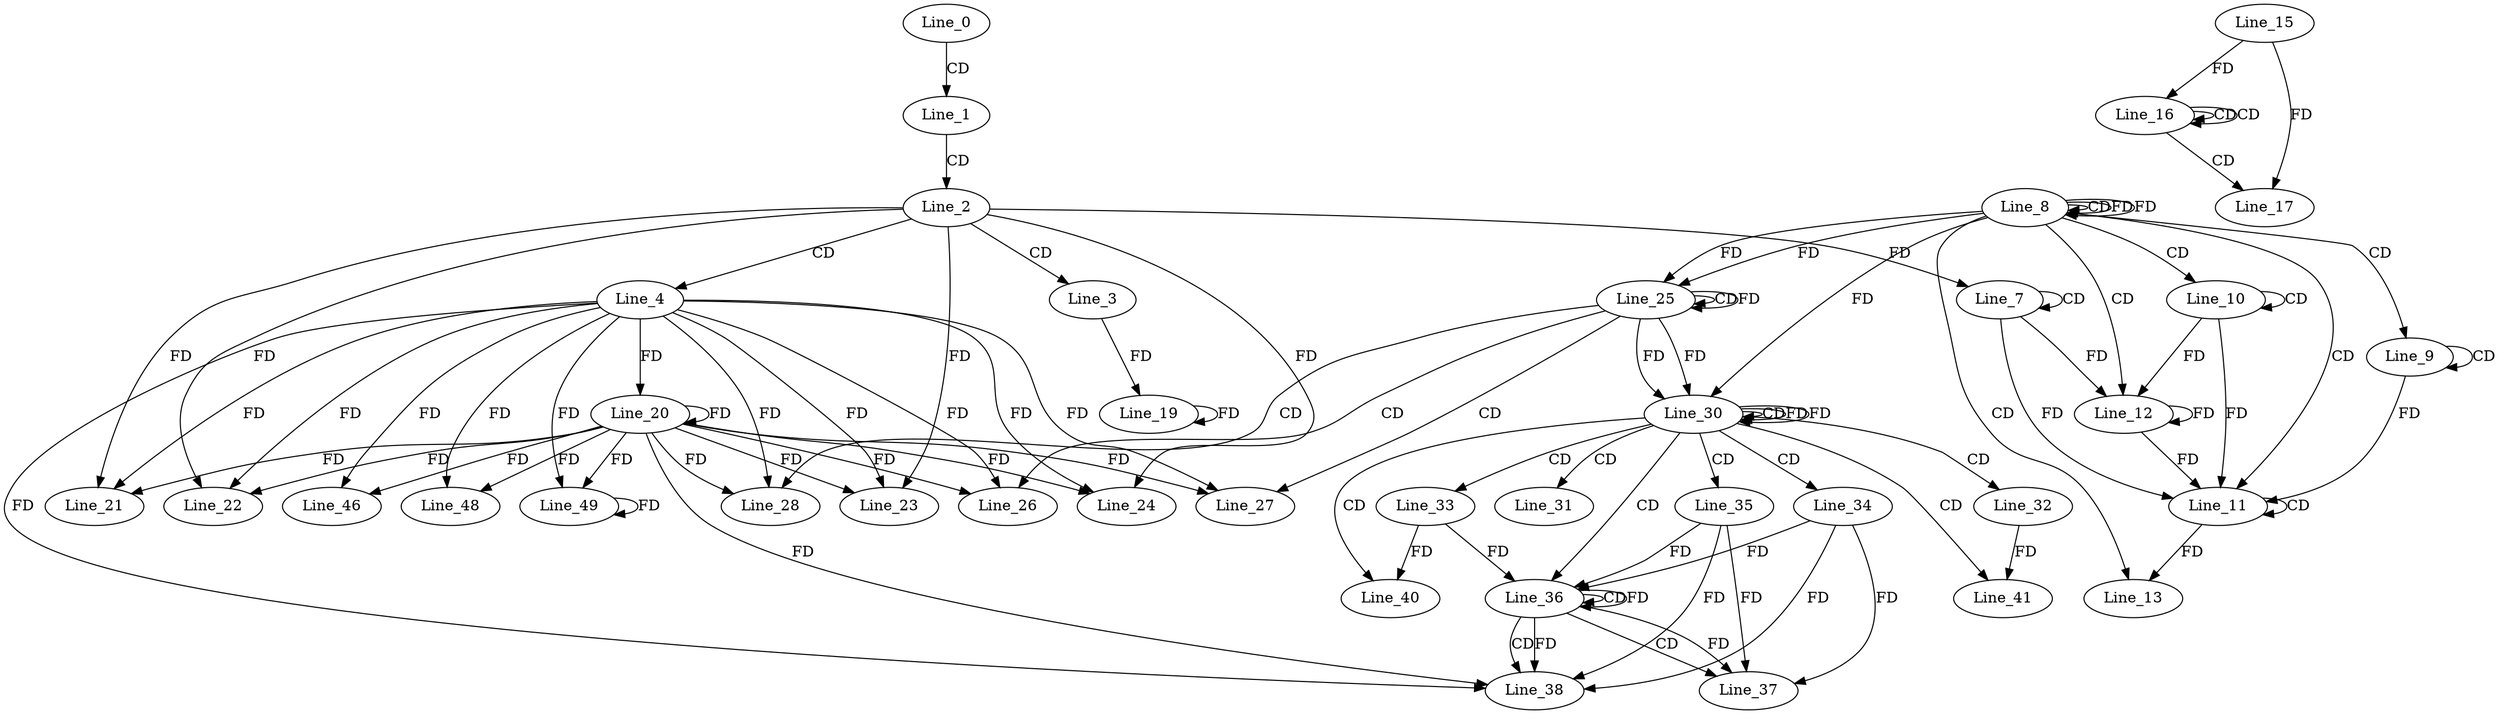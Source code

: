 digraph G {
  Line_0;
  Line_1;
  Line_2;
  Line_3;
  Line_4;
  Line_7;
  Line_7;
  Line_8;
  Line_8;
  Line_8;
  Line_9;
  Line_9;
  Line_10;
  Line_10;
  Line_11;
  Line_11;
  Line_12;
  Line_12;
  Line_13;
  Line_16;
  Line_16;
  Line_16;
  Line_15;
  Line_17;
  Line_19;
  Line_20;
  Line_21;
  Line_21;
  Line_22;
  Line_22;
  Line_23;
  Line_23;
  Line_24;
  Line_24;
  Line_25;
  Line_25;
  Line_25;
  Line_26;
  Line_27;
  Line_28;
  Line_30;
  Line_30;
  Line_30;
  Line_31;
  Line_32;
  Line_33;
  Line_34;
  Line_35;
  Line_36;
  Line_36;
  Line_36;
  Line_37;
  Line_38;
  Line_40;
  Line_41;
  Line_46;
  Line_48;
  Line_49;
  Line_0 -> Line_1 [ label="CD" ];
  Line_1 -> Line_2 [ label="CD" ];
  Line_2 -> Line_3 [ label="CD" ];
  Line_2 -> Line_4 [ label="CD" ];
  Line_7 -> Line_7 [ label="CD" ];
  Line_2 -> Line_7 [ label="FD" ];
  Line_8 -> Line_8 [ label="CD" ];
  Line_8 -> Line_8 [ label="FD" ];
  Line_8 -> Line_9 [ label="CD" ];
  Line_9 -> Line_9 [ label="CD" ];
  Line_8 -> Line_10 [ label="CD" ];
  Line_10 -> Line_10 [ label="CD" ];
  Line_8 -> Line_11 [ label="CD" ];
  Line_11 -> Line_11 [ label="CD" ];
  Line_9 -> Line_11 [ label="FD" ];
  Line_10 -> Line_11 [ label="FD" ];
  Line_7 -> Line_11 [ label="FD" ];
  Line_8 -> Line_12 [ label="CD" ];
  Line_12 -> Line_12 [ label="FD" ];
  Line_7 -> Line_12 [ label="FD" ];
  Line_10 -> Line_12 [ label="FD" ];
  Line_8 -> Line_13 [ label="CD" ];
  Line_11 -> Line_13 [ label="FD" ];
  Line_16 -> Line_16 [ label="CD" ];
  Line_16 -> Line_16 [ label="CD" ];
  Line_15 -> Line_16 [ label="FD" ];
  Line_16 -> Line_17 [ label="CD" ];
  Line_15 -> Line_17 [ label="FD" ];
  Line_3 -> Line_19 [ label="FD" ];
  Line_19 -> Line_19 [ label="FD" ];
  Line_4 -> Line_20 [ label="FD" ];
  Line_20 -> Line_20 [ label="FD" ];
  Line_4 -> Line_21 [ label="FD" ];
  Line_20 -> Line_21 [ label="FD" ];
  Line_2 -> Line_21 [ label="FD" ];
  Line_4 -> Line_22 [ label="FD" ];
  Line_20 -> Line_22 [ label="FD" ];
  Line_2 -> Line_22 [ label="FD" ];
  Line_4 -> Line_23 [ label="FD" ];
  Line_20 -> Line_23 [ label="FD" ];
  Line_2 -> Line_23 [ label="FD" ];
  Line_4 -> Line_24 [ label="FD" ];
  Line_20 -> Line_24 [ label="FD" ];
  Line_2 -> Line_24 [ label="FD" ];
  Line_8 -> Line_25 [ label="FD" ];
  Line_25 -> Line_25 [ label="CD" ];
  Line_25 -> Line_25 [ label="FD" ];
  Line_8 -> Line_25 [ label="FD" ];
  Line_25 -> Line_26 [ label="CD" ];
  Line_4 -> Line_26 [ label="FD" ];
  Line_20 -> Line_26 [ label="FD" ];
  Line_25 -> Line_27 [ label="CD" ];
  Line_4 -> Line_27 [ label="FD" ];
  Line_20 -> Line_27 [ label="FD" ];
  Line_25 -> Line_28 [ label="CD" ];
  Line_4 -> Line_28 [ label="FD" ];
  Line_20 -> Line_28 [ label="FD" ];
  Line_25 -> Line_30 [ label="FD" ];
  Line_30 -> Line_30 [ label="CD" ];
  Line_30 -> Line_30 [ label="FD" ];
  Line_25 -> Line_30 [ label="FD" ];
  Line_8 -> Line_30 [ label="FD" ];
  Line_30 -> Line_31 [ label="CD" ];
  Line_30 -> Line_32 [ label="CD" ];
  Line_30 -> Line_33 [ label="CD" ];
  Line_30 -> Line_34 [ label="CD" ];
  Line_30 -> Line_35 [ label="CD" ];
  Line_30 -> Line_36 [ label="CD" ];
  Line_36 -> Line_36 [ label="CD" ];
  Line_36 -> Line_36 [ label="FD" ];
  Line_35 -> Line_36 [ label="FD" ];
  Line_33 -> Line_36 [ label="FD" ];
  Line_34 -> Line_36 [ label="FD" ];
  Line_36 -> Line_37 [ label="CD" ];
  Line_34 -> Line_37 [ label="FD" ];
  Line_36 -> Line_37 [ label="FD" ];
  Line_35 -> Line_37 [ label="FD" ];
  Line_36 -> Line_38 [ label="CD" ];
  Line_4 -> Line_38 [ label="FD" ];
  Line_20 -> Line_38 [ label="FD" ];
  Line_34 -> Line_38 [ label="FD" ];
  Line_36 -> Line_38 [ label="FD" ];
  Line_35 -> Line_38 [ label="FD" ];
  Line_30 -> Line_40 [ label="CD" ];
  Line_33 -> Line_40 [ label="FD" ];
  Line_30 -> Line_41 [ label="CD" ];
  Line_32 -> Line_41 [ label="FD" ];
  Line_4 -> Line_46 [ label="FD" ];
  Line_20 -> Line_46 [ label="FD" ];
  Line_4 -> Line_48 [ label="FD" ];
  Line_20 -> Line_48 [ label="FD" ];
  Line_4 -> Line_49 [ label="FD" ];
  Line_20 -> Line_49 [ label="FD" ];
  Line_49 -> Line_49 [ label="FD" ];
  Line_8 -> Line_8 [ label="FD" ];
  Line_12 -> Line_11 [ label="FD" ];
  Line_30 -> Line_30 [ label="FD" ];
}
